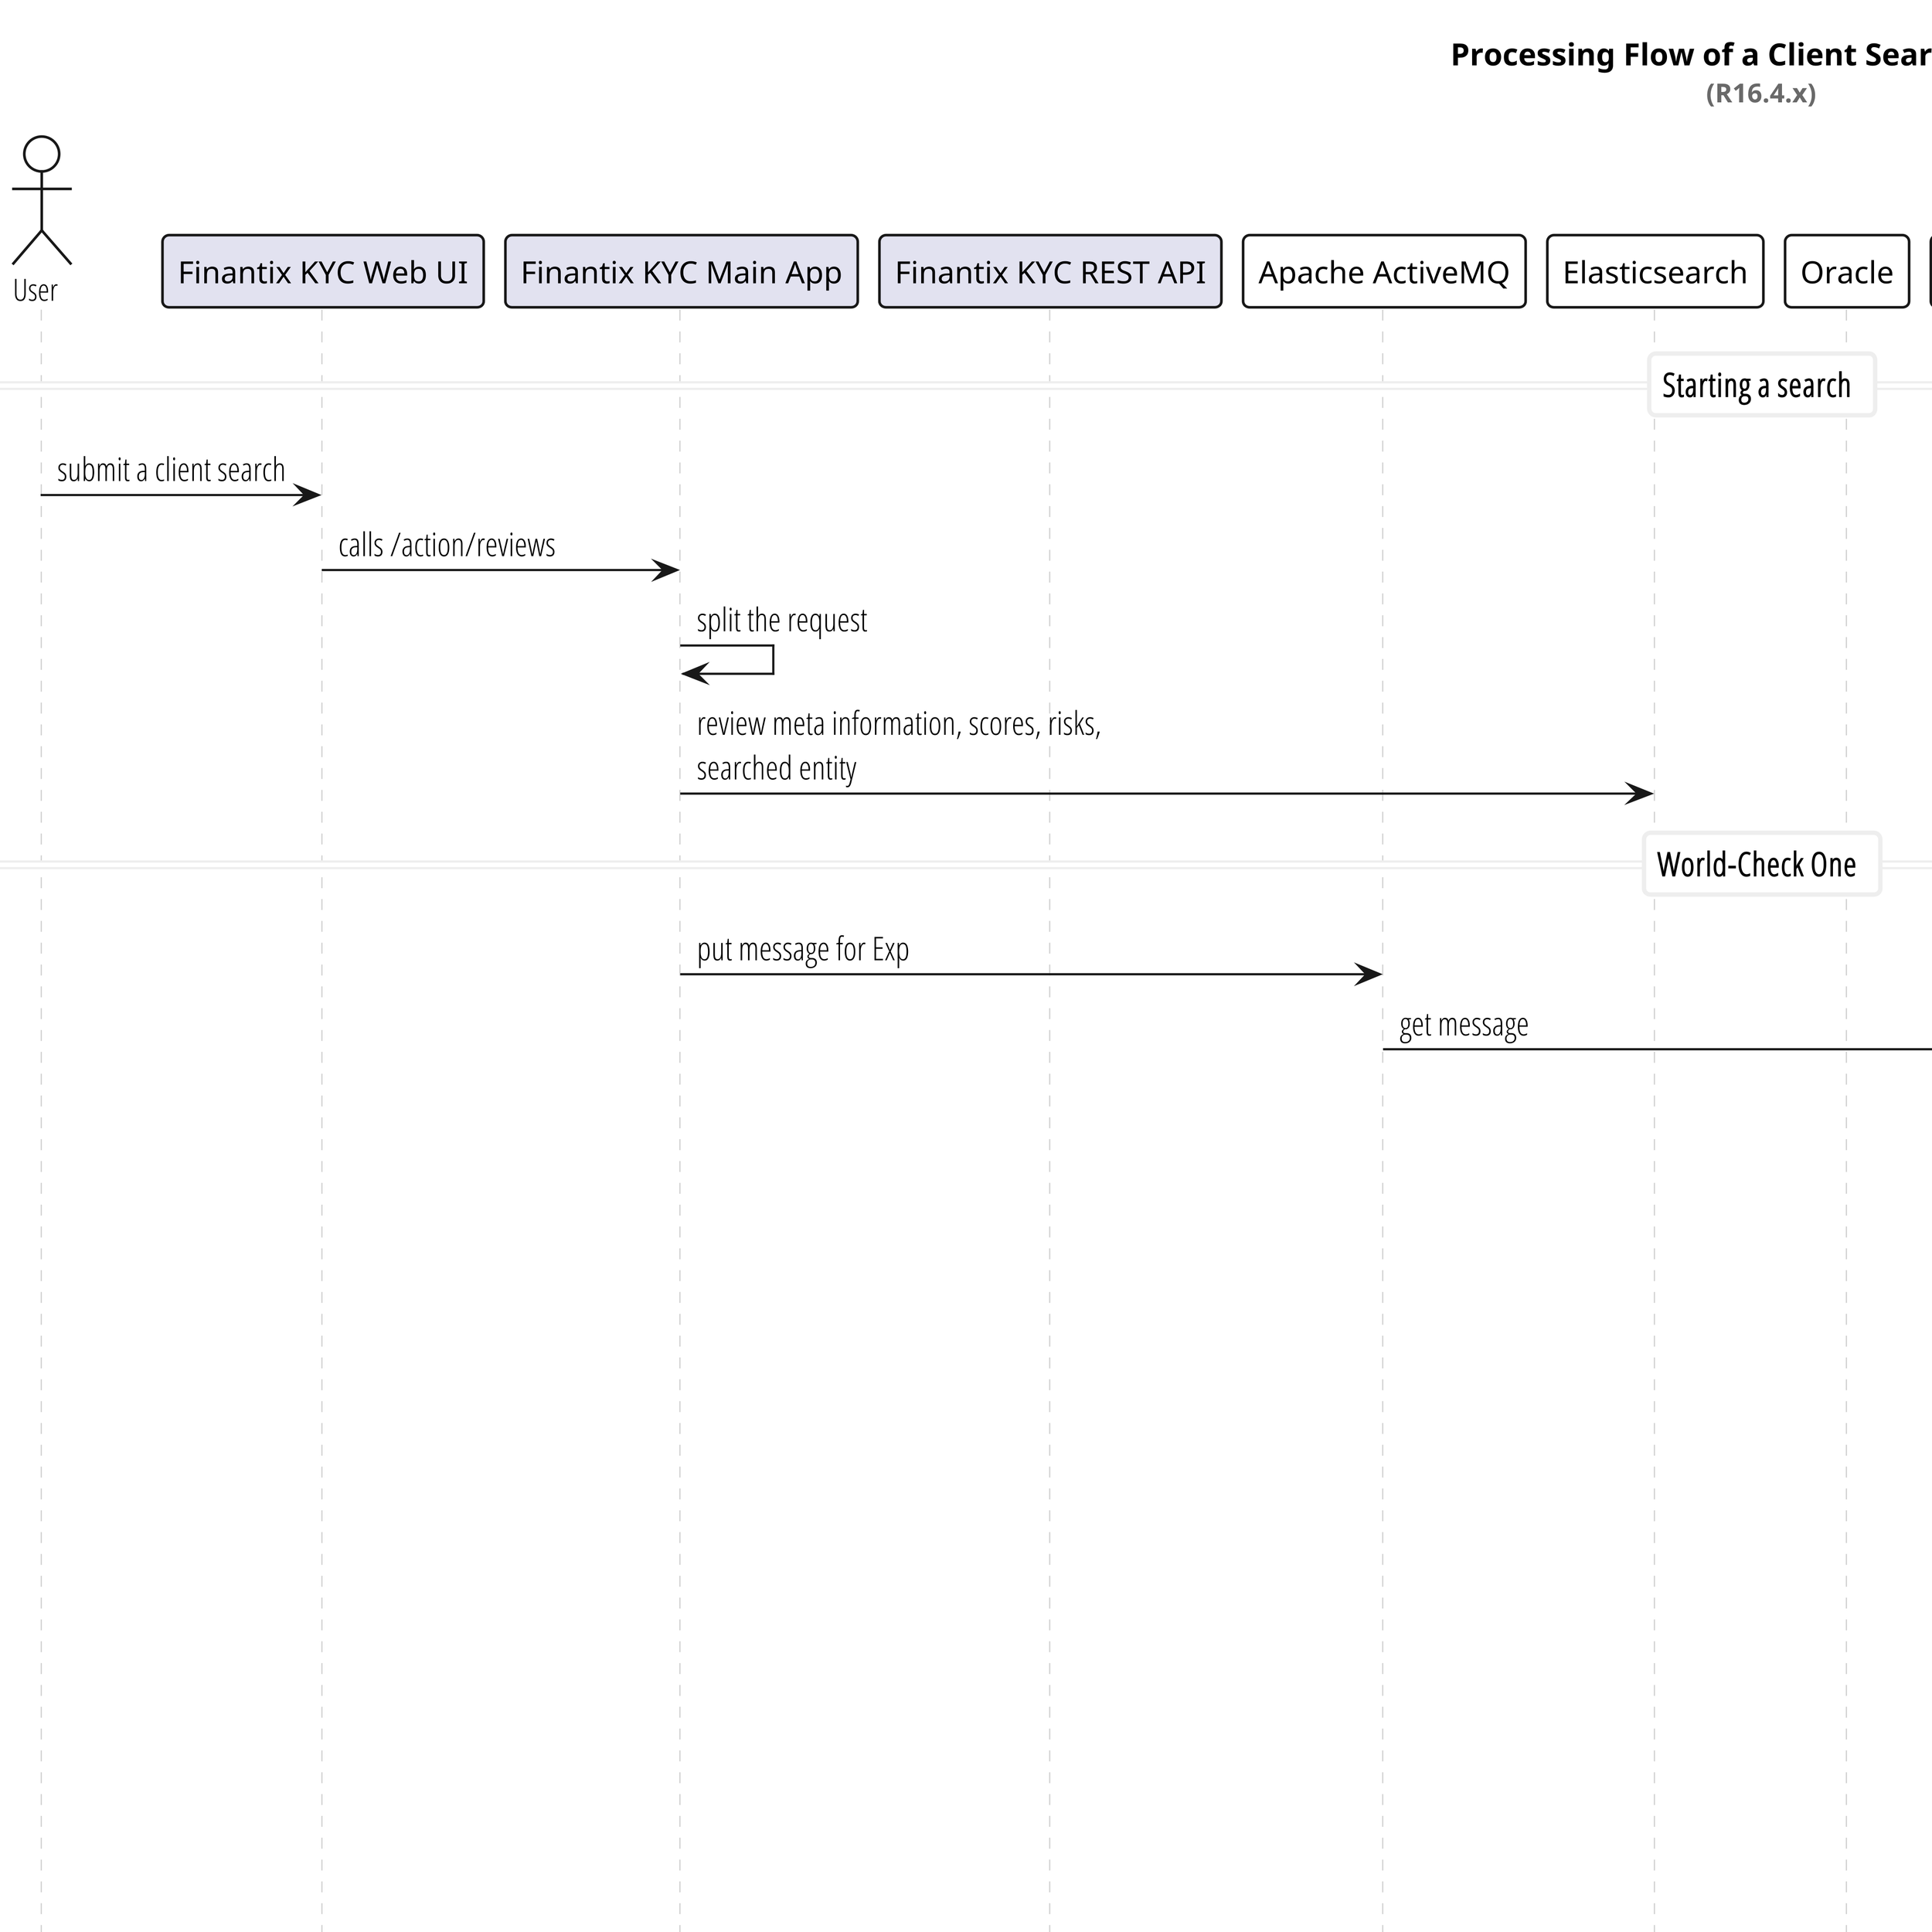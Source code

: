 @startuml

skinparam dpi 600
scale 1200*1800

skinparam roundCorner 6
skinparam shadowing false
skinparam interface {
  backgroundColor WhiteSmoke
}
skinparam actor {
  FontName Open Sans Condensed Light
  FontSize 14
}
skinparam arrow {
  FontName Open Sans Condensed Light
  FontSize 15
}
skinparam note {
  FontName Open Sans Condensed Light
  FontSize 13
  BorderColor #bbb
}
skinparam footer {
  FontName Open Sans Condensed Light
  FontSize 14
  FontColor DimGrey
}
skinparam sequence {
  actorBorderThickness 1.2
  participantBorderThickness 1.2
  LifeLineBorderColor #ccc
  ParticipantFontName Avenir Next Condensed
  DividerBorderColor #eee
  DividerBackgroundColor #fff
  DividerFontName Open Sans Condensed Light
  DividerFontSize 15
  DividerFontStyle Light
  TitleFontName Open Sans Condensed Light
  TitleFontStyle Light
  TitleFontSize 17
}

actor "User" as user #fff
participant "Finantix KYC Web UI" as ui
participant "Finantix KYC Main App" as main
participant "Finantix KYC REST API" as api

participant "Apache ActiveMQ" as apachemq #fff
participant "Elasticsearch" as elasticsearch #fff
participant "Oracle" as oracle #fff
participant "Finantix KYC Exp Worker" as exp
participant "World-Check One Consumer" as wcoc #FAF8FF

participant "Proxy" as proxy #fef
participant "World-Check One API" as wcoa #fef


title
Processing Flow of a Client Search action
<font color="DimGrey" size="12">(R16.4.x)</font>
endtitle


== <b>Starting a search</b> ==

user -> ui: submit a client search
ui -> main: calls /action/reviews
main -> main: split the request
main -> elasticsearch: review meta information, scores, risks, \nsearched entity


== <b>World-Check One</b> ==

main -> apachemq: put message for Exp
apachemq -> exp: get message

exp -> wcoc: send query for World-Check One

group if groupId has not been stored previously
    wcoc -> proxy: Send query to\nWorld-Check One API \n/groups to retrieve groupId
    proxy -> wcoa: Forward the query to\nWorld-Check One API
    wcoa -> proxy: Response from\nWorld-Check One API
    proxy -> wcoc: Forward the response\nfrom World-Check One API

    wcoc -> wcoc: Store groupId to use in following queries
end


wcoc -> proxy: Send query to\nWorld-Check One API \n/cases/screeningRequest
proxy -> wcoa: Forward the query to\nWorld-Check One API
wcoa -> proxy: Response from\nWorld-Check One API
proxy -> wcoc: Forward the response\nfrom World-Check One API

group if a query to World-Check One API fails with error code 404
    wcoc -> proxy: Send query to\nWorld-Check One API \n/groups to retrieve groupId
    proxy -> wcoa: Forward the query to\nWorld-Check One API
    wcoa -> proxy: Response from\nWorld-Check One API
    proxy -> wcoc: Forward the response\nfrom World-Check One API

    wcoc -> wcoc: Store groupId to use in following queries

    group retry the query to World-Check One API
        wcoc -> proxy: Send query to\nWorld-Check One API \n/cases/screeningRequest
        proxy -> wcoa: Forward the query to\nWorld-Check One API
        wcoa -> proxy: Response from\nWorld-Check One API
        proxy -> wcoc: Forward the response\nfrom World-Check One API
    end
end


wcoc -> wcoc: sorting and\nscoring the matches
wcoc -> proxy: Send query for details for\neach of highest scoring matches\n/reference/profile/<entityId>
proxy -> wcoa: Forward the query to\nWorld-Check One API
wcoa -> proxy: Response from\nWorld-Check One API
proxy -> wcoc: Forward the response\nfrom World-Check One API
wcoc -> wcoc: Filtering and\n re-scoring the matches

wcoc -> apachemq: put message for Exp\n(search results)
main -> apachemq: get message (results)
main -> oracle: store the results
main -> elasticsearch: update search status (close a task)
main -> ui: update search status

|||

footer

endfooter

@endumlwho
